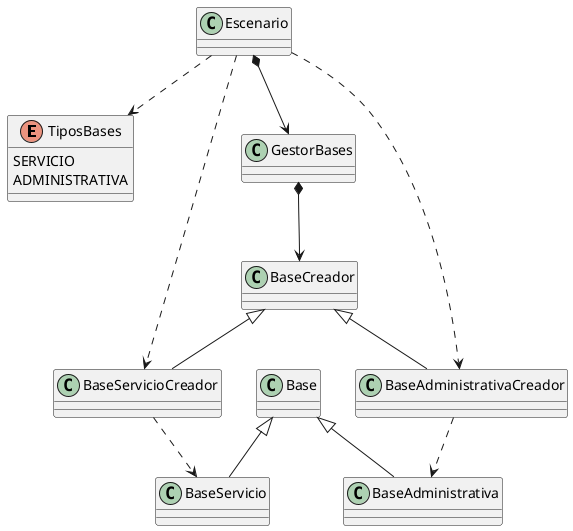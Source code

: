 @startuml
Enum TiposBases{
SERVICIO
ADMINISTRATIVA
}
BaseCreador <|-down- BaseServicioCreador
BaseCreador <|-down- BaseAdministrativaCreador
Base <|-down- BaseServicio
Base <|-down- BaseAdministrativa
BaseServicioCreador ..> BaseServicio
BaseAdministrativaCreador ..> BaseAdministrativa

Escenario *--> GestorBases
GestorBases *--> BaseCreador

Escenario ..> TiposBases

Escenario ..> BaseServicioCreador
Escenario ..> BaseAdministrativaCreador
@enduml